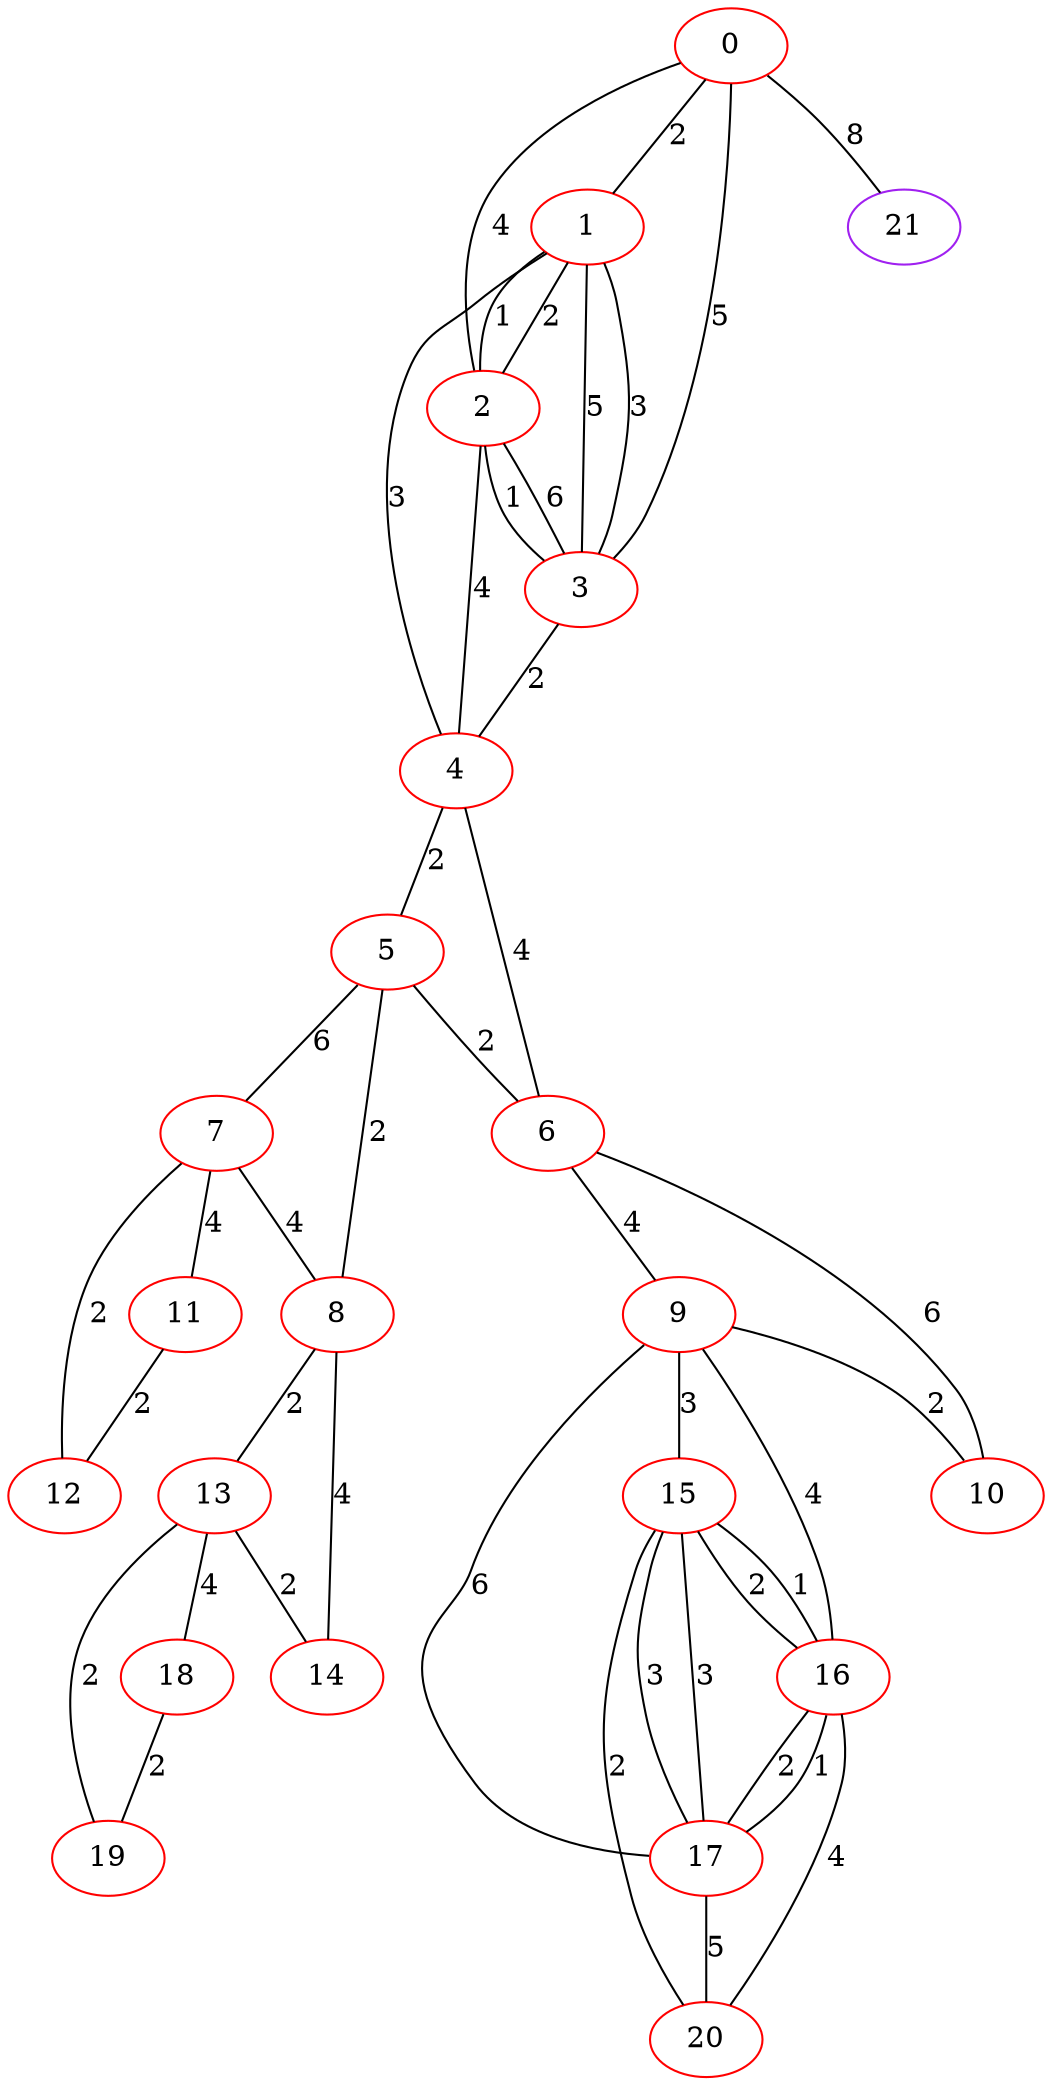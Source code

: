 graph "" {
0 [color=red, weight=1];
1 [color=red, weight=1];
2 [color=red, weight=1];
3 [color=red, weight=1];
4 [color=red, weight=1];
5 [color=red, weight=1];
6 [color=red, weight=1];
7 [color=red, weight=1];
8 [color=red, weight=1];
9 [color=red, weight=1];
10 [color=red, weight=1];
11 [color=red, weight=1];
12 [color=red, weight=1];
13 [color=red, weight=1];
14 [color=red, weight=1];
15 [color=red, weight=1];
16 [color=red, weight=1];
17 [color=red, weight=1];
18 [color=red, weight=1];
19 [color=red, weight=1];
20 [color=red, weight=1];
21 [color=purple, weight=4];
0 -- 1  [key=0, label=2];
0 -- 2  [key=0, label=4];
0 -- 3  [key=0, label=5];
0 -- 21  [key=0, label=8];
1 -- 2  [key=0, label=1];
1 -- 2  [key=1, label=2];
1 -- 3  [key=0, label=5];
1 -- 3  [key=1, label=3];
1 -- 4  [key=0, label=3];
2 -- 3  [key=0, label=6];
2 -- 3  [key=1, label=1];
2 -- 4  [key=0, label=4];
3 -- 4  [key=0, label=2];
4 -- 5  [key=0, label=2];
4 -- 6  [key=0, label=4];
5 -- 8  [key=0, label=2];
5 -- 6  [key=0, label=2];
5 -- 7  [key=0, label=6];
6 -- 9  [key=0, label=4];
6 -- 10  [key=0, label=6];
7 -- 8  [key=0, label=4];
7 -- 11  [key=0, label=4];
7 -- 12  [key=0, label=2];
8 -- 13  [key=0, label=2];
8 -- 14  [key=0, label=4];
9 -- 16  [key=0, label=4];
9 -- 17  [key=0, label=6];
9 -- 10  [key=0, label=2];
9 -- 15  [key=0, label=3];
11 -- 12  [key=0, label=2];
13 -- 18  [key=0, label=4];
13 -- 19  [key=0, label=2];
13 -- 14  [key=0, label=2];
15 -- 16  [key=0, label=1];
15 -- 16  [key=1, label=2];
15 -- 20  [key=0, label=2];
15 -- 17  [key=0, label=3];
15 -- 17  [key=1, label=3];
16 -- 17  [key=0, label=2];
16 -- 17  [key=1, label=1];
16 -- 20  [key=0, label=4];
17 -- 20  [key=0, label=5];
18 -- 19  [key=0, label=2];
}
